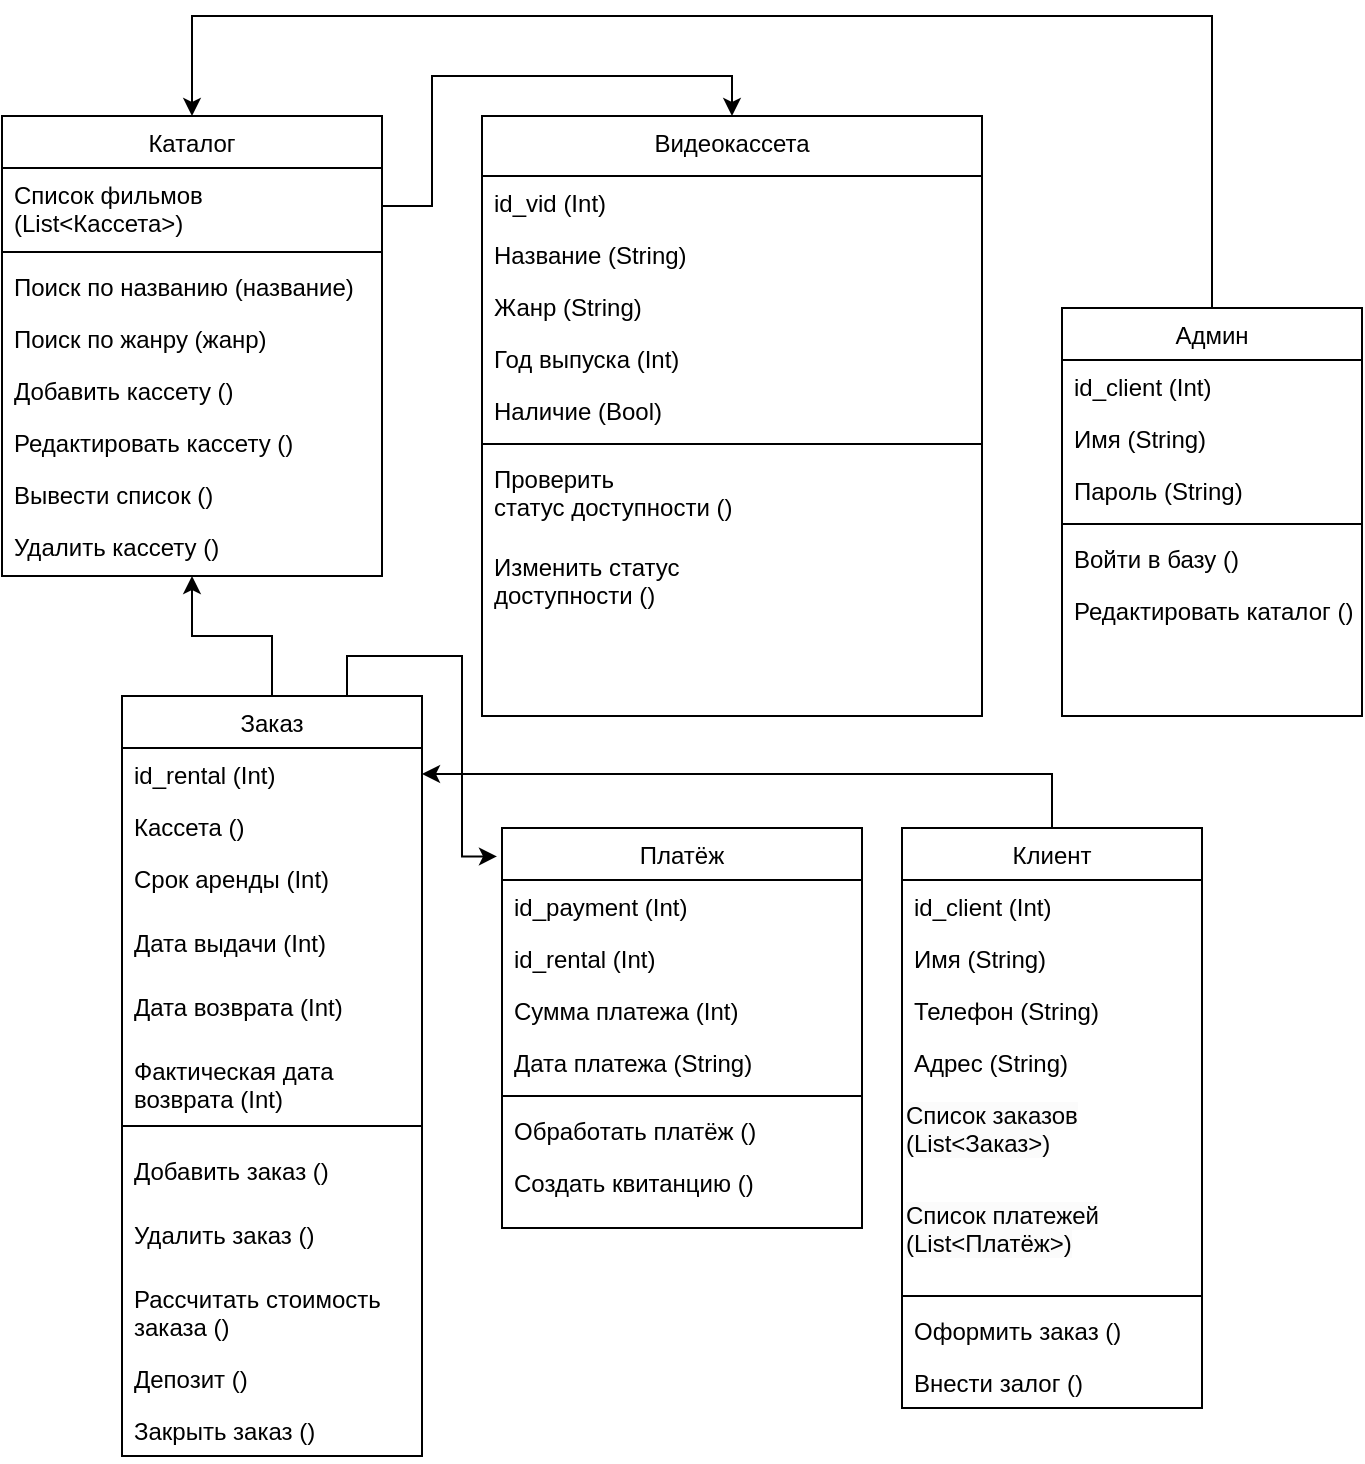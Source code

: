 <mxfile version="24.8.3">
  <diagram id="C5RBs43oDa-KdzZeNtuy" name="Page-1">
    <mxGraphModel dx="1050" dy="577" grid="1" gridSize="10" guides="1" tooltips="1" connect="1" arrows="1" fold="1" page="1" pageScale="1" pageWidth="827" pageHeight="1169" math="0" shadow="0">
      <root>
        <mxCell id="WIyWlLk6GJQsqaUBKTNV-0" />
        <mxCell id="WIyWlLk6GJQsqaUBKTNV-1" parent="WIyWlLk6GJQsqaUBKTNV-0" />
        <mxCell id="zkfFHV4jXpPFQw0GAbJ--0" value="Видеокассета" style="swimlane;fontStyle=0;align=center;verticalAlign=top;childLayout=stackLayout;horizontal=1;startSize=30;horizontalStack=0;resizeParent=1;resizeLast=0;collapsible=1;marginBottom=0;rounded=0;shadow=0;strokeWidth=1;" parent="WIyWlLk6GJQsqaUBKTNV-1" vertex="1">
          <mxGeometry x="350" y="60" width="250" height="300" as="geometry">
            <mxRectangle x="220" y="120" width="160" height="26" as="alternateBounds" />
          </mxGeometry>
        </mxCell>
        <mxCell id="8oR8Tl7BhqUV72g11X9i-8" value="id_vid (Int)" style="text;align=left;verticalAlign=top;spacingLeft=4;spacingRight=4;overflow=hidden;rotatable=0;points=[[0,0.5],[1,0.5]];portConstraint=eastwest;" parent="zkfFHV4jXpPFQw0GAbJ--0" vertex="1">
          <mxGeometry y="30" width="250" height="26" as="geometry" />
        </mxCell>
        <mxCell id="zkfFHV4jXpPFQw0GAbJ--1" value="Название (String)" style="text;align=left;verticalAlign=top;spacingLeft=4;spacingRight=4;overflow=hidden;rotatable=0;points=[[0,0.5],[1,0.5]];portConstraint=eastwest;" parent="zkfFHV4jXpPFQw0GAbJ--0" vertex="1">
          <mxGeometry y="56" width="250" height="26" as="geometry" />
        </mxCell>
        <mxCell id="zkfFHV4jXpPFQw0GAbJ--2" value="Жанр (String)" style="text;align=left;verticalAlign=top;spacingLeft=4;spacingRight=4;overflow=hidden;rotatable=0;points=[[0,0.5],[1,0.5]];portConstraint=eastwest;rounded=0;shadow=0;html=0;" parent="zkfFHV4jXpPFQw0GAbJ--0" vertex="1">
          <mxGeometry y="82" width="250" height="26" as="geometry" />
        </mxCell>
        <mxCell id="zkfFHV4jXpPFQw0GAbJ--3" value="Год выпуска (Int)" style="text;align=left;verticalAlign=top;spacingLeft=4;spacingRight=4;overflow=hidden;rotatable=0;points=[[0,0.5],[1,0.5]];portConstraint=eastwest;rounded=0;shadow=0;html=0;" parent="zkfFHV4jXpPFQw0GAbJ--0" vertex="1">
          <mxGeometry y="108" width="250" height="26" as="geometry" />
        </mxCell>
        <mxCell id="DTYRCcjf769z3HCDbVWQ-2" value="Наличие (Bool)" style="text;align=left;verticalAlign=top;spacingLeft=4;spacingRight=4;overflow=hidden;rotatable=0;points=[[0,0.5],[1,0.5]];portConstraint=eastwest;" parent="zkfFHV4jXpPFQw0GAbJ--0" vertex="1">
          <mxGeometry y="134" width="250" height="26" as="geometry" />
        </mxCell>
        <mxCell id="DTYRCcjf769z3HCDbVWQ-19" value="" style="line;html=1;strokeWidth=1;align=left;verticalAlign=middle;spacingTop=-1;spacingLeft=3;spacingRight=3;rotatable=0;labelPosition=right;points=[];portConstraint=eastwest;" parent="zkfFHV4jXpPFQw0GAbJ--0" vertex="1">
          <mxGeometry y="160" width="250" height="8" as="geometry" />
        </mxCell>
        <mxCell id="DTYRCcjf769z3HCDbVWQ-17" value="Проверить &#xa;статус доступности ()" style="text;align=left;verticalAlign=top;spacingLeft=4;spacingRight=4;overflow=hidden;rotatable=0;points=[[0,0.5],[1,0.5]];portConstraint=eastwest;" parent="zkfFHV4jXpPFQw0GAbJ--0" vertex="1">
          <mxGeometry y="168" width="250" height="44" as="geometry" />
        </mxCell>
        <mxCell id="DTYRCcjf769z3HCDbVWQ-34" value="Изменить статус &#xa;доступности ()" style="text;align=left;verticalAlign=top;spacingLeft=4;spacingRight=4;overflow=hidden;rotatable=0;points=[[0,0.5],[1,0.5]];portConstraint=eastwest;" parent="zkfFHV4jXpPFQw0GAbJ--0" vertex="1">
          <mxGeometry y="212" width="250" height="40" as="geometry" />
        </mxCell>
        <mxCell id="zkfFHV4jXpPFQw0GAbJ--6" value="Платёж" style="swimlane;fontStyle=0;align=center;verticalAlign=top;childLayout=stackLayout;horizontal=1;startSize=26;horizontalStack=0;resizeParent=1;resizeLast=0;collapsible=1;marginBottom=0;rounded=0;shadow=0;strokeWidth=1;" parent="WIyWlLk6GJQsqaUBKTNV-1" vertex="1">
          <mxGeometry x="360" y="416" width="180" height="200" as="geometry">
            <mxRectangle x="130" y="380" width="160" height="26" as="alternateBounds" />
          </mxGeometry>
        </mxCell>
        <mxCell id="zkfFHV4jXpPFQw0GAbJ--7" value="id_payment (Int)" style="text;align=left;verticalAlign=top;spacingLeft=4;spacingRight=4;overflow=hidden;rotatable=0;points=[[0,0.5],[1,0.5]];portConstraint=eastwest;" parent="zkfFHV4jXpPFQw0GAbJ--6" vertex="1">
          <mxGeometry y="26" width="180" height="26" as="geometry" />
        </mxCell>
        <mxCell id="8oR8Tl7BhqUV72g11X9i-40" value="id_rental (Int)" style="text;align=left;verticalAlign=top;spacingLeft=4;spacingRight=4;overflow=hidden;rotatable=0;points=[[0,0.5],[1,0.5]];portConstraint=eastwest;" parent="zkfFHV4jXpPFQw0GAbJ--6" vertex="1">
          <mxGeometry y="52" width="180" height="26" as="geometry" />
        </mxCell>
        <mxCell id="zkfFHV4jXpPFQw0GAbJ--8" value="Сумма платежа (Int)" style="text;align=left;verticalAlign=top;spacingLeft=4;spacingRight=4;overflow=hidden;rotatable=0;points=[[0,0.5],[1,0.5]];portConstraint=eastwest;rounded=0;shadow=0;html=0;" parent="zkfFHV4jXpPFQw0GAbJ--6" vertex="1">
          <mxGeometry y="78" width="180" height="26" as="geometry" />
        </mxCell>
        <mxCell id="DTYRCcjf769z3HCDbVWQ-35" value="Дата платежа (String)" style="text;align=left;verticalAlign=top;spacingLeft=4;spacingRight=4;overflow=hidden;rotatable=0;points=[[0,0.5],[1,0.5]];portConstraint=eastwest;" parent="zkfFHV4jXpPFQw0GAbJ--6" vertex="1">
          <mxGeometry y="104" width="180" height="26" as="geometry" />
        </mxCell>
        <mxCell id="zkfFHV4jXpPFQw0GAbJ--9" value="" style="line;html=1;strokeWidth=1;align=left;verticalAlign=middle;spacingTop=-1;spacingLeft=3;spacingRight=3;rotatable=0;labelPosition=right;points=[];portConstraint=eastwest;" parent="zkfFHV4jXpPFQw0GAbJ--6" vertex="1">
          <mxGeometry y="130" width="180" height="8" as="geometry" />
        </mxCell>
        <mxCell id="zkfFHV4jXpPFQw0GAbJ--10" value="Обработать платёж ()" style="text;align=left;verticalAlign=top;spacingLeft=4;spacingRight=4;overflow=hidden;rotatable=0;points=[[0,0.5],[1,0.5]];portConstraint=eastwest;fontStyle=0" parent="zkfFHV4jXpPFQw0GAbJ--6" vertex="1">
          <mxGeometry y="138" width="180" height="26" as="geometry" />
        </mxCell>
        <mxCell id="DTYRCcjf769z3HCDbVWQ-37" value="Создать квитанцию ()" style="text;align=left;verticalAlign=top;spacingLeft=4;spacingRight=4;overflow=hidden;rotatable=0;points=[[0,0.5],[1,0.5]];portConstraint=eastwest;fontStyle=0" parent="zkfFHV4jXpPFQw0GAbJ--6" vertex="1">
          <mxGeometry y="164" width="180" height="26" as="geometry" />
        </mxCell>
        <mxCell id="zkfFHV4jXpPFQw0GAbJ--17" value="Клиент" style="swimlane;fontStyle=0;align=center;verticalAlign=top;childLayout=stackLayout;horizontal=1;startSize=26;horizontalStack=0;resizeParent=1;resizeLast=0;collapsible=1;marginBottom=0;rounded=0;shadow=0;strokeWidth=1;" parent="WIyWlLk6GJQsqaUBKTNV-1" vertex="1">
          <mxGeometry x="560" y="416" width="150" height="290" as="geometry">
            <mxRectangle x="550" y="140" width="160" height="26" as="alternateBounds" />
          </mxGeometry>
        </mxCell>
        <mxCell id="zkfFHV4jXpPFQw0GAbJ--18" value="id_client (Int)" style="text;align=left;verticalAlign=top;spacingLeft=4;spacingRight=4;overflow=hidden;rotatable=0;points=[[0,0.5],[1,0.5]];portConstraint=eastwest;" parent="zkfFHV4jXpPFQw0GAbJ--17" vertex="1">
          <mxGeometry y="26" width="150" height="26" as="geometry" />
        </mxCell>
        <mxCell id="8oR8Tl7BhqUV72g11X9i-7" value="Имя (String)" style="text;align=left;verticalAlign=top;spacingLeft=4;spacingRight=4;overflow=hidden;rotatable=0;points=[[0,0.5],[1,0.5]];portConstraint=eastwest;" parent="zkfFHV4jXpPFQw0GAbJ--17" vertex="1">
          <mxGeometry y="52" width="150" height="26" as="geometry" />
        </mxCell>
        <mxCell id="zkfFHV4jXpPFQw0GAbJ--19" value="Телефон (String)" style="text;align=left;verticalAlign=top;spacingLeft=4;spacingRight=4;overflow=hidden;rotatable=0;points=[[0,0.5],[1,0.5]];portConstraint=eastwest;rounded=0;shadow=0;html=0;" parent="zkfFHV4jXpPFQw0GAbJ--17" vertex="1">
          <mxGeometry y="78" width="150" height="26" as="geometry" />
        </mxCell>
        <mxCell id="zkfFHV4jXpPFQw0GAbJ--20" value="Адрес (String)" style="text;align=left;verticalAlign=top;spacingLeft=4;spacingRight=4;overflow=hidden;rotatable=0;points=[[0,0.5],[1,0.5]];portConstraint=eastwest;rounded=0;shadow=0;html=0;" parent="zkfFHV4jXpPFQw0GAbJ--17" vertex="1">
          <mxGeometry y="104" width="150" height="26" as="geometry" />
        </mxCell>
        <mxCell id="8oR8Tl7BhqUV72g11X9i-64" value="&lt;span style=&quot;color: rgb(0, 0, 0); font-family: Helvetica; font-size: 12px; font-style: normal; font-variant-ligatures: normal; font-variant-caps: normal; font-weight: 400; letter-spacing: normal; orphans: 2; text-align: left; text-indent: 0px; text-transform: none; widows: 2; word-spacing: 0px; -webkit-text-stroke-width: 0px; white-space: nowrap; background-color: rgb(251, 251, 251); text-decoration-thickness: initial; text-decoration-style: initial; text-decoration-color: initial; display: inline !important; float: none;&quot;&gt;Список заказов&lt;/span&gt;&lt;br style=&quot;forced-color-adjust: none; padding: 0px; margin: 0px; color: rgb(0, 0, 0); font-family: Helvetica; font-size: 12px; font-style: normal; font-variant-ligatures: normal; font-variant-caps: normal; font-weight: 400; letter-spacing: normal; orphans: 2; text-align: left; text-indent: 0px; text-transform: none; widows: 2; word-spacing: 0px; -webkit-text-stroke-width: 0px; white-space: nowrap; background-color: rgb(251, 251, 251); text-decoration-thickness: initial; text-decoration-style: initial; text-decoration-color: initial;&quot;&gt;&lt;span style=&quot;color: rgb(0, 0, 0); font-family: Helvetica; font-size: 12px; font-style: normal; font-variant-ligatures: normal; font-variant-caps: normal; font-weight: 400; letter-spacing: normal; orphans: 2; text-align: left; text-indent: 0px; text-transform: none; widows: 2; word-spacing: 0px; -webkit-text-stroke-width: 0px; white-space: nowrap; background-color: rgb(251, 251, 251); text-decoration-thickness: initial; text-decoration-style: initial; text-decoration-color: initial; display: inline !important; float: none;&quot;&gt;(List&amp;lt;Заказ&amp;gt;)&lt;/span&gt;" style="text;whiteSpace=wrap;html=1;" parent="zkfFHV4jXpPFQw0GAbJ--17" vertex="1">
          <mxGeometry y="130" width="150" height="50" as="geometry" />
        </mxCell>
        <mxCell id="8oR8Tl7BhqUV72g11X9i-65" value="&lt;span style=&quot;color: rgb(0, 0, 0); font-family: Helvetica; font-size: 12px; font-style: normal; font-variant-ligatures: normal; font-variant-caps: normal; font-weight: 400; letter-spacing: normal; orphans: 2; text-align: left; text-indent: 0px; text-transform: none; widows: 2; word-spacing: 0px; -webkit-text-stroke-width: 0px; white-space: nowrap; background-color: rgb(251, 251, 251); text-decoration-thickness: initial; text-decoration-style: initial; text-decoration-color: initial; display: inline !important; float: none;&quot;&gt;Список платежей&lt;/span&gt;&lt;br style=&quot;forced-color-adjust: none; padding: 0px; margin: 0px; color: rgb(0, 0, 0); font-family: Helvetica; font-size: 12px; font-style: normal; font-variant-ligatures: normal; font-variant-caps: normal; font-weight: 400; letter-spacing: normal; orphans: 2; text-align: left; text-indent: 0px; text-transform: none; widows: 2; word-spacing: 0px; -webkit-text-stroke-width: 0px; white-space: nowrap; background-color: rgb(251, 251, 251); text-decoration-thickness: initial; text-decoration-style: initial; text-decoration-color: initial;&quot;&gt;&lt;span style=&quot;color: rgb(0, 0, 0); font-family: Helvetica; font-size: 12px; font-style: normal; font-variant-ligatures: normal; font-variant-caps: normal; font-weight: 400; letter-spacing: normal; orphans: 2; text-align: left; text-indent: 0px; text-transform: none; widows: 2; word-spacing: 0px; -webkit-text-stroke-width: 0px; white-space: nowrap; background-color: rgb(251, 251, 251); text-decoration-thickness: initial; text-decoration-style: initial; text-decoration-color: initial; display: inline !important; float: none;&quot;&gt;(List&amp;lt;Платёж&amp;gt;)&lt;/span&gt;" style="text;whiteSpace=wrap;html=1;" parent="zkfFHV4jXpPFQw0GAbJ--17" vertex="1">
          <mxGeometry y="180" width="150" height="50" as="geometry" />
        </mxCell>
        <mxCell id="zkfFHV4jXpPFQw0GAbJ--23" value="" style="line;html=1;strokeWidth=1;align=left;verticalAlign=middle;spacingTop=-1;spacingLeft=3;spacingRight=3;rotatable=0;labelPosition=right;points=[];portConstraint=eastwest;" parent="zkfFHV4jXpPFQw0GAbJ--17" vertex="1">
          <mxGeometry y="230" width="150" height="8" as="geometry" />
        </mxCell>
        <mxCell id="zkfFHV4jXpPFQw0GAbJ--24" value="Оформить заказ ()" style="text;align=left;verticalAlign=top;spacingLeft=4;spacingRight=4;overflow=hidden;rotatable=0;points=[[0,0.5],[1,0.5]];portConstraint=eastwest;" parent="zkfFHV4jXpPFQw0GAbJ--17" vertex="1">
          <mxGeometry y="238" width="150" height="26" as="geometry" />
        </mxCell>
        <mxCell id="zkfFHV4jXpPFQw0GAbJ--25" value="Внести залог ()" style="text;align=left;verticalAlign=top;spacingLeft=4;spacingRight=4;overflow=hidden;rotatable=0;points=[[0,0.5],[1,0.5]];portConstraint=eastwest;" parent="zkfFHV4jXpPFQw0GAbJ--17" vertex="1">
          <mxGeometry y="264" width="150" height="26" as="geometry" />
        </mxCell>
        <mxCell id="I2ZDzAf_vDenZmC59cWv-29" style="edgeStyle=orthogonalEdgeStyle;rounded=0;orthogonalLoop=1;jettySize=auto;html=1;exitX=0.5;exitY=0;exitDx=0;exitDy=0;" parent="WIyWlLk6GJQsqaUBKTNV-1" source="8oR8Tl7BhqUV72g11X9i-10" target="8oR8Tl7BhqUV72g11X9i-20" edge="1">
          <mxGeometry relative="1" as="geometry" />
        </mxCell>
        <mxCell id="8oR8Tl7BhqUV72g11X9i-10" value="Заказ" style="swimlane;fontStyle=0;align=center;verticalAlign=top;childLayout=stackLayout;horizontal=1;startSize=26;horizontalStack=0;resizeParent=1;resizeLast=0;collapsible=1;marginBottom=0;rounded=0;shadow=0;strokeWidth=1;" parent="WIyWlLk6GJQsqaUBKTNV-1" vertex="1">
          <mxGeometry x="170" y="350" width="150" height="380" as="geometry">
            <mxRectangle x="550" y="140" width="160" height="26" as="alternateBounds" />
          </mxGeometry>
        </mxCell>
        <mxCell id="8oR8Tl7BhqUV72g11X9i-11" value="id_rental (Int)" style="text;align=left;verticalAlign=top;spacingLeft=4;spacingRight=4;overflow=hidden;rotatable=0;points=[[0,0.5],[1,0.5]];portConstraint=eastwest;" parent="8oR8Tl7BhqUV72g11X9i-10" vertex="1">
          <mxGeometry y="26" width="150" height="26" as="geometry" />
        </mxCell>
        <mxCell id="8oR8Tl7BhqUV72g11X9i-13" value="Кассета ()" style="text;align=left;verticalAlign=top;spacingLeft=4;spacingRight=4;overflow=hidden;rotatable=0;points=[[0,0.5],[1,0.5]];portConstraint=eastwest;rounded=0;shadow=0;html=0;" parent="8oR8Tl7BhqUV72g11X9i-10" vertex="1">
          <mxGeometry y="52" width="150" height="26" as="geometry" />
        </mxCell>
        <mxCell id="8oR8Tl7BhqUV72g11X9i-14" value="Срок аренды (Int)" style="text;align=left;verticalAlign=top;spacingLeft=4;spacingRight=4;overflow=hidden;rotatable=0;points=[[0,0.5],[1,0.5]];portConstraint=eastwest;rounded=0;shadow=0;html=0;" parent="8oR8Tl7BhqUV72g11X9i-10" vertex="1">
          <mxGeometry y="78" width="150" height="32" as="geometry" />
        </mxCell>
        <mxCell id="c_RKqZHeXVsv5KHa71Dm-0" value="Дата выдачи (Int)" style="text;align=left;verticalAlign=top;spacingLeft=4;spacingRight=4;overflow=hidden;rotatable=0;points=[[0,0.5],[1,0.5]];portConstraint=eastwest;rounded=0;shadow=0;html=0;" vertex="1" parent="8oR8Tl7BhqUV72g11X9i-10">
          <mxGeometry y="110" width="150" height="32" as="geometry" />
        </mxCell>
        <mxCell id="c_RKqZHeXVsv5KHa71Dm-1" value="Дата возврата (Int)" style="text;align=left;verticalAlign=top;spacingLeft=4;spacingRight=4;overflow=hidden;rotatable=0;points=[[0,0.5],[1,0.5]];portConstraint=eastwest;rounded=0;shadow=0;html=0;" vertex="1" parent="8oR8Tl7BhqUV72g11X9i-10">
          <mxGeometry y="142" width="150" height="32" as="geometry" />
        </mxCell>
        <mxCell id="c_RKqZHeXVsv5KHa71Dm-2" value="Фактическая дата&#xa;возврата (Int)" style="text;align=left;verticalAlign=top;spacingLeft=4;spacingRight=4;overflow=hidden;rotatable=0;points=[[0,0.5],[1,0.5]];portConstraint=eastwest;rounded=0;shadow=0;html=0;" vertex="1" parent="8oR8Tl7BhqUV72g11X9i-10">
          <mxGeometry y="174" width="150" height="32" as="geometry" />
        </mxCell>
        <mxCell id="8oR8Tl7BhqUV72g11X9i-15" value="" style="line;html=1;strokeWidth=1;align=left;verticalAlign=middle;spacingTop=-1;spacingLeft=3;spacingRight=3;rotatable=0;labelPosition=right;points=[];portConstraint=eastwest;" parent="8oR8Tl7BhqUV72g11X9i-10" vertex="1">
          <mxGeometry y="206" width="150" height="18" as="geometry" />
        </mxCell>
        <mxCell id="8oR8Tl7BhqUV72g11X9i-67" value="Добавить заказ ()" style="text;align=left;verticalAlign=top;spacingLeft=4;spacingRight=4;overflow=hidden;rotatable=0;points=[[0,0.5],[1,0.5]];portConstraint=eastwest;" parent="8oR8Tl7BhqUV72g11X9i-10" vertex="1">
          <mxGeometry y="224" width="150" height="32" as="geometry" />
        </mxCell>
        <mxCell id="I2ZDzAf_vDenZmC59cWv-28" value="Удалить заказ ()" style="text;align=left;verticalAlign=top;spacingLeft=4;spacingRight=4;overflow=hidden;rotatable=0;points=[[0,0.5],[1,0.5]];portConstraint=eastwest;" parent="8oR8Tl7BhqUV72g11X9i-10" vertex="1">
          <mxGeometry y="256" width="150" height="32" as="geometry" />
        </mxCell>
        <mxCell id="I2ZDzAf_vDenZmC59cWv-24" value="Рассчитать стоимость &#xa;заказа ()" style="text;align=left;verticalAlign=top;spacingLeft=4;spacingRight=4;overflow=hidden;rotatable=0;points=[[0,0.5],[1,0.5]];portConstraint=eastwest;" parent="8oR8Tl7BhqUV72g11X9i-10" vertex="1">
          <mxGeometry y="288" width="150" height="40" as="geometry" />
        </mxCell>
        <mxCell id="8oR8Tl7BhqUV72g11X9i-16" value="Депозит ()" style="text;align=left;verticalAlign=top;spacingLeft=4;spacingRight=4;overflow=hidden;rotatable=0;points=[[0,0.5],[1,0.5]];portConstraint=eastwest;" parent="8oR8Tl7BhqUV72g11X9i-10" vertex="1">
          <mxGeometry y="328" width="150" height="26" as="geometry" />
        </mxCell>
        <mxCell id="8oR8Tl7BhqUV72g11X9i-17" value="Закрыть заказ ()" style="text;align=left;verticalAlign=top;spacingLeft=4;spacingRight=4;overflow=hidden;rotatable=0;points=[[0,0.5],[1,0.5]];portConstraint=eastwest;" parent="8oR8Tl7BhqUV72g11X9i-10" vertex="1">
          <mxGeometry y="354" width="150" height="26" as="geometry" />
        </mxCell>
        <mxCell id="8oR8Tl7BhqUV72g11X9i-20" value="Каталог" style="swimlane;fontStyle=0;align=center;verticalAlign=top;childLayout=stackLayout;horizontal=1;startSize=26;horizontalStack=0;resizeParent=1;resizeLast=0;collapsible=1;marginBottom=0;rounded=0;shadow=0;strokeWidth=1;" parent="WIyWlLk6GJQsqaUBKTNV-1" vertex="1">
          <mxGeometry x="110" y="60" width="190" height="230" as="geometry">
            <mxRectangle x="130" y="380" width="160" height="26" as="alternateBounds" />
          </mxGeometry>
        </mxCell>
        <mxCell id="8oR8Tl7BhqUV72g11X9i-22" value="Список фильмов&#xa;(List&lt;Кассета&gt;)" style="text;align=left;verticalAlign=top;spacingLeft=4;spacingRight=4;overflow=hidden;rotatable=0;points=[[0,0.5],[1,0.5]];portConstraint=eastwest;rounded=0;shadow=0;html=0;" parent="8oR8Tl7BhqUV72g11X9i-20" vertex="1">
          <mxGeometry y="26" width="190" height="38" as="geometry" />
        </mxCell>
        <mxCell id="8oR8Tl7BhqUV72g11X9i-25" value="" style="line;html=1;strokeWidth=1;align=left;verticalAlign=middle;spacingTop=-1;spacingLeft=3;spacingRight=3;rotatable=0;labelPosition=right;points=[];portConstraint=eastwest;" parent="8oR8Tl7BhqUV72g11X9i-20" vertex="1">
          <mxGeometry y="64" width="190" height="8" as="geometry" />
        </mxCell>
        <mxCell id="8oR8Tl7BhqUV72g11X9i-26" value="Поиск по названию (название)" style="text;align=left;verticalAlign=top;spacingLeft=4;spacingRight=4;overflow=hidden;rotatable=0;points=[[0,0.5],[1,0.5]];portConstraint=eastwest;fontStyle=0" parent="8oR8Tl7BhqUV72g11X9i-20" vertex="1">
          <mxGeometry y="72" width="190" height="26" as="geometry" />
        </mxCell>
        <mxCell id="8oR8Tl7BhqUV72g11X9i-27" value="Поиск по жанру (жанр)" style="text;align=left;verticalAlign=top;spacingLeft=4;spacingRight=4;overflow=hidden;rotatable=0;points=[[0,0.5],[1,0.5]];portConstraint=eastwest;fontStyle=0" parent="8oR8Tl7BhqUV72g11X9i-20" vertex="1">
          <mxGeometry y="98" width="190" height="26" as="geometry" />
        </mxCell>
        <mxCell id="8oR8Tl7BhqUV72g11X9i-59" value="Добавить кассету ()" style="text;align=left;verticalAlign=top;spacingLeft=4;spacingRight=4;overflow=hidden;rotatable=0;points=[[0,0.5],[1,0.5]];portConstraint=eastwest;fontStyle=0" parent="8oR8Tl7BhqUV72g11X9i-20" vertex="1">
          <mxGeometry y="124" width="190" height="26" as="geometry" />
        </mxCell>
        <mxCell id="8oR8Tl7BhqUV72g11X9i-72" value="Редактировать кассету ()" style="text;align=left;verticalAlign=top;spacingLeft=4;spacingRight=4;overflow=hidden;rotatable=0;points=[[0,0.5],[1,0.5]];portConstraint=eastwest;fontStyle=0" parent="8oR8Tl7BhqUV72g11X9i-20" vertex="1">
          <mxGeometry y="150" width="190" height="26" as="geometry" />
        </mxCell>
        <mxCell id="I2ZDzAf_vDenZmC59cWv-10" value="Вывести список ()" style="text;align=left;verticalAlign=top;spacingLeft=4;spacingRight=4;overflow=hidden;rotatable=0;points=[[0,0.5],[1,0.5]];portConstraint=eastwest;fontStyle=0" parent="8oR8Tl7BhqUV72g11X9i-20" vertex="1">
          <mxGeometry y="176" width="190" height="26" as="geometry" />
        </mxCell>
        <mxCell id="8oR8Tl7BhqUV72g11X9i-60" value="Удалить кассету ()" style="text;align=left;verticalAlign=top;spacingLeft=4;spacingRight=4;overflow=hidden;rotatable=0;points=[[0,0.5],[1,0.5]];portConstraint=eastwest;fontStyle=0" parent="8oR8Tl7BhqUV72g11X9i-20" vertex="1">
          <mxGeometry y="202" width="190" height="28" as="geometry" />
        </mxCell>
        <mxCell id="I2ZDzAf_vDenZmC59cWv-11" style="edgeStyle=orthogonalEdgeStyle;rounded=0;orthogonalLoop=1;jettySize=auto;html=1;exitX=0.5;exitY=0;exitDx=0;exitDy=0;entryX=0.5;entryY=0;entryDx=0;entryDy=0;" parent="WIyWlLk6GJQsqaUBKTNV-1" source="I2ZDzAf_vDenZmC59cWv-0" target="8oR8Tl7BhqUV72g11X9i-20" edge="1">
          <mxGeometry relative="1" as="geometry">
            <Array as="points">
              <mxPoint x="715" y="10" />
              <mxPoint x="205" y="10" />
            </Array>
          </mxGeometry>
        </mxCell>
        <mxCell id="I2ZDzAf_vDenZmC59cWv-0" value="Админ" style="swimlane;fontStyle=0;align=center;verticalAlign=top;childLayout=stackLayout;horizontal=1;startSize=26;horizontalStack=0;resizeParent=1;resizeLast=0;collapsible=1;marginBottom=0;rounded=0;shadow=0;strokeWidth=1;" parent="WIyWlLk6GJQsqaUBKTNV-1" vertex="1">
          <mxGeometry x="640" y="156" width="150" height="204" as="geometry">
            <mxRectangle x="550" y="140" width="160" height="26" as="alternateBounds" />
          </mxGeometry>
        </mxCell>
        <mxCell id="I2ZDzAf_vDenZmC59cWv-1" value="id_client (Int)" style="text;align=left;verticalAlign=top;spacingLeft=4;spacingRight=4;overflow=hidden;rotatable=0;points=[[0,0.5],[1,0.5]];portConstraint=eastwest;" parent="I2ZDzAf_vDenZmC59cWv-0" vertex="1">
          <mxGeometry y="26" width="150" height="26" as="geometry" />
        </mxCell>
        <mxCell id="I2ZDzAf_vDenZmC59cWv-2" value="Имя (String)" style="text;align=left;verticalAlign=top;spacingLeft=4;spacingRight=4;overflow=hidden;rotatable=0;points=[[0,0.5],[1,0.5]];portConstraint=eastwest;" parent="I2ZDzAf_vDenZmC59cWv-0" vertex="1">
          <mxGeometry y="52" width="150" height="26" as="geometry" />
        </mxCell>
        <mxCell id="I2ZDzAf_vDenZmC59cWv-4" value="Пароль (String)" style="text;align=left;verticalAlign=top;spacingLeft=4;spacingRight=4;overflow=hidden;rotatable=0;points=[[0,0.5],[1,0.5]];portConstraint=eastwest;rounded=0;shadow=0;html=0;" parent="I2ZDzAf_vDenZmC59cWv-0" vertex="1">
          <mxGeometry y="78" width="150" height="26" as="geometry" />
        </mxCell>
        <mxCell id="I2ZDzAf_vDenZmC59cWv-7" value="" style="line;html=1;strokeWidth=1;align=left;verticalAlign=middle;spacingTop=-1;spacingLeft=3;spacingRight=3;rotatable=0;labelPosition=right;points=[];portConstraint=eastwest;" parent="I2ZDzAf_vDenZmC59cWv-0" vertex="1">
          <mxGeometry y="104" width="150" height="8" as="geometry" />
        </mxCell>
        <mxCell id="I2ZDzAf_vDenZmC59cWv-8" value="Войти в базу ()" style="text;align=left;verticalAlign=top;spacingLeft=4;spacingRight=4;overflow=hidden;rotatable=0;points=[[0,0.5],[1,0.5]];portConstraint=eastwest;" parent="I2ZDzAf_vDenZmC59cWv-0" vertex="1">
          <mxGeometry y="112" width="150" height="26" as="geometry" />
        </mxCell>
        <mxCell id="I2ZDzAf_vDenZmC59cWv-9" value="Редактировать каталог ()" style="text;align=left;verticalAlign=top;spacingLeft=4;spacingRight=4;overflow=hidden;rotatable=0;points=[[0,0.5],[1,0.5]];portConstraint=eastwest;" parent="I2ZDzAf_vDenZmC59cWv-0" vertex="1">
          <mxGeometry y="138" width="150" height="26" as="geometry" />
        </mxCell>
        <mxCell id="I2ZDzAf_vDenZmC59cWv-12" style="edgeStyle=orthogonalEdgeStyle;rounded=0;orthogonalLoop=1;jettySize=auto;html=1;exitX=1;exitY=0.5;exitDx=0;exitDy=0;entryX=0.5;entryY=0;entryDx=0;entryDy=0;" parent="WIyWlLk6GJQsqaUBKTNV-1" source="8oR8Tl7BhqUV72g11X9i-22" target="zkfFHV4jXpPFQw0GAbJ--0" edge="1">
          <mxGeometry relative="1" as="geometry">
            <Array as="points">
              <mxPoint x="325" y="105" />
              <mxPoint x="325" y="40" />
              <mxPoint x="475" y="40" />
            </Array>
          </mxGeometry>
        </mxCell>
        <mxCell id="I2ZDzAf_vDenZmC59cWv-14" style="edgeStyle=orthogonalEdgeStyle;rounded=0;orthogonalLoop=1;jettySize=auto;html=1;exitX=0.5;exitY=0;exitDx=0;exitDy=0;entryX=1;entryY=0.5;entryDx=0;entryDy=0;" parent="WIyWlLk6GJQsqaUBKTNV-1" source="zkfFHV4jXpPFQw0GAbJ--17" target="8oR8Tl7BhqUV72g11X9i-11" edge="1">
          <mxGeometry relative="1" as="geometry" />
        </mxCell>
        <mxCell id="I2ZDzAf_vDenZmC59cWv-30" style="edgeStyle=orthogonalEdgeStyle;rounded=0;orthogonalLoop=1;jettySize=auto;html=1;exitX=0.75;exitY=0;exitDx=0;exitDy=0;entryX=-0.014;entryY=0.071;entryDx=0;entryDy=0;entryPerimeter=0;" parent="WIyWlLk6GJQsqaUBKTNV-1" source="8oR8Tl7BhqUV72g11X9i-10" target="zkfFHV4jXpPFQw0GAbJ--6" edge="1">
          <mxGeometry relative="1" as="geometry" />
        </mxCell>
      </root>
    </mxGraphModel>
  </diagram>
</mxfile>
